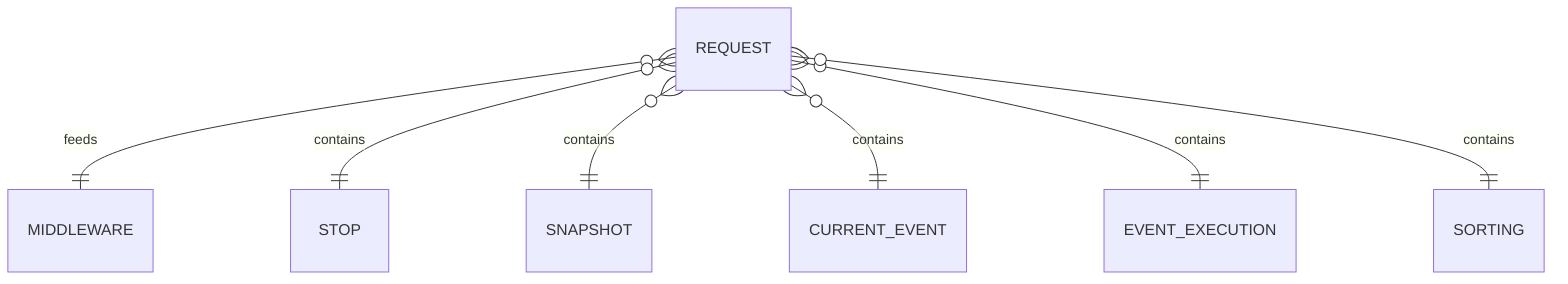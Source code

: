 erDiagram
  REQUEST o{--|| MIDDLEWARE : "feeds"
  REQUEST o{--|| STOP : "contains"
  REQUEST o{--|| SNAPSHOT : "contains"
  REQUEST o{--|| CURRENT_EVENT : "contains"
  REQUEST o{--|| EVENT_EXECUTION : "contains"
  REQUEST o{--|| SORTING : "contains"